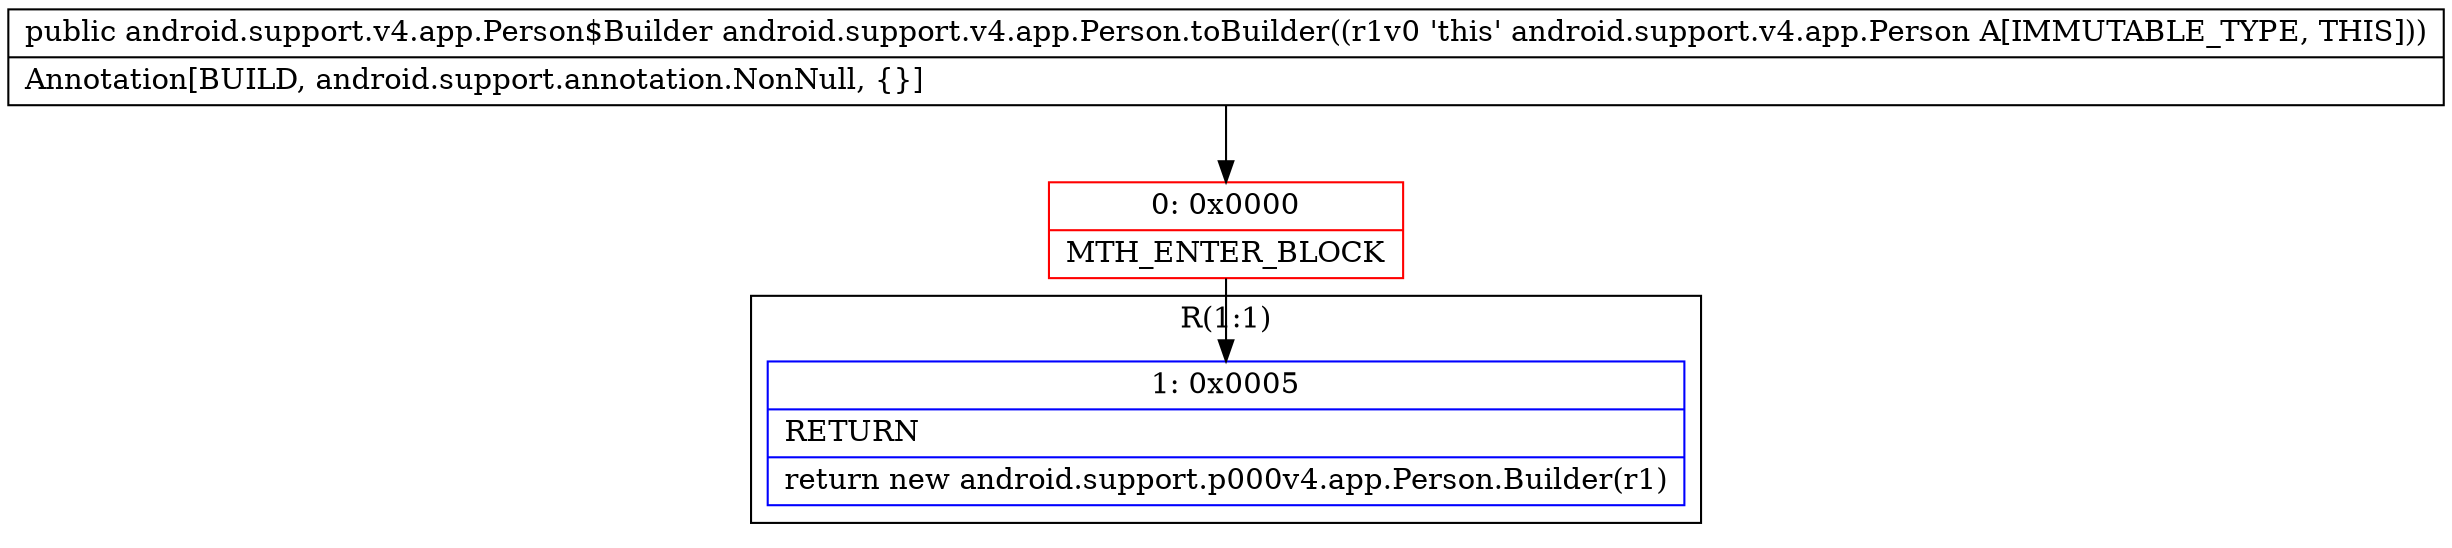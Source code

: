 digraph "CFG forandroid.support.v4.app.Person.toBuilder()Landroid\/support\/v4\/app\/Person$Builder;" {
subgraph cluster_Region_1456436066 {
label = "R(1:1)";
node [shape=record,color=blue];
Node_1 [shape=record,label="{1\:\ 0x0005|RETURN\l|return new android.support.p000v4.app.Person.Builder(r1)\l}"];
}
Node_0 [shape=record,color=red,label="{0\:\ 0x0000|MTH_ENTER_BLOCK\l}"];
MethodNode[shape=record,label="{public android.support.v4.app.Person$Builder android.support.v4.app.Person.toBuilder((r1v0 'this' android.support.v4.app.Person A[IMMUTABLE_TYPE, THIS]))  | Annotation[BUILD, android.support.annotation.NonNull, \{\}]\l}"];
MethodNode -> Node_0;
Node_0 -> Node_1;
}

